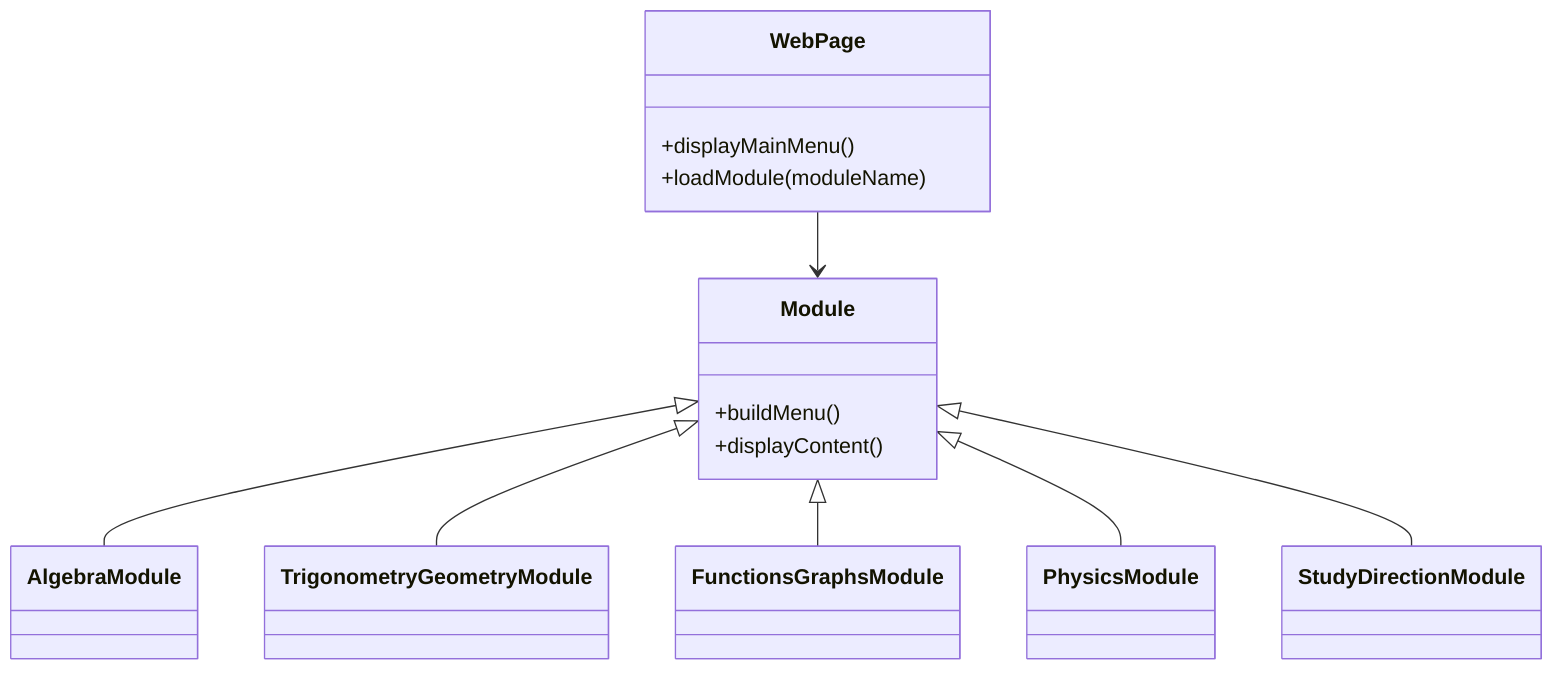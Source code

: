 classDiagram
    class WebPage {
        +displayMainMenu()
        +loadModule(moduleName)
    }

    class Module {
        +buildMenu()
        +displayContent()
    }

    WebPage --> Module
    Module <|-- AlgebraModule
    Module <|-- TrigonometryGeometryModule
    Module <|-- FunctionsGraphsModule
    Module <|-- PhysicsModule
    Module <|-- StudyDirectionModule